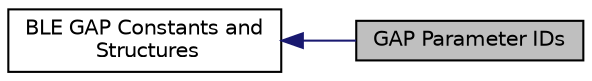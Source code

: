 digraph "GAP Parameter IDs"
{
  edge [fontname="Helvetica",fontsize="10",labelfontname="Helvetica",labelfontsize="10"];
  node [fontname="Helvetica",fontsize="10",shape=record];
  rankdir=LR;
  Node1 [label="BLE GAP Constants and\l Structures",height=0.2,width=0.4,color="black", fillcolor="white", style="filled",URL="$group___b_l_e___g_a_p___d_e_f_i_n_e_s.html"];
  Node0 [label="GAP Parameter IDs",height=0.2,width=0.4,color="black", fillcolor="grey75", style="filled" fontcolor="black"];
  Node1->Node0 [shape=plaintext, color="midnightblue", dir="back", style="solid"];
}
